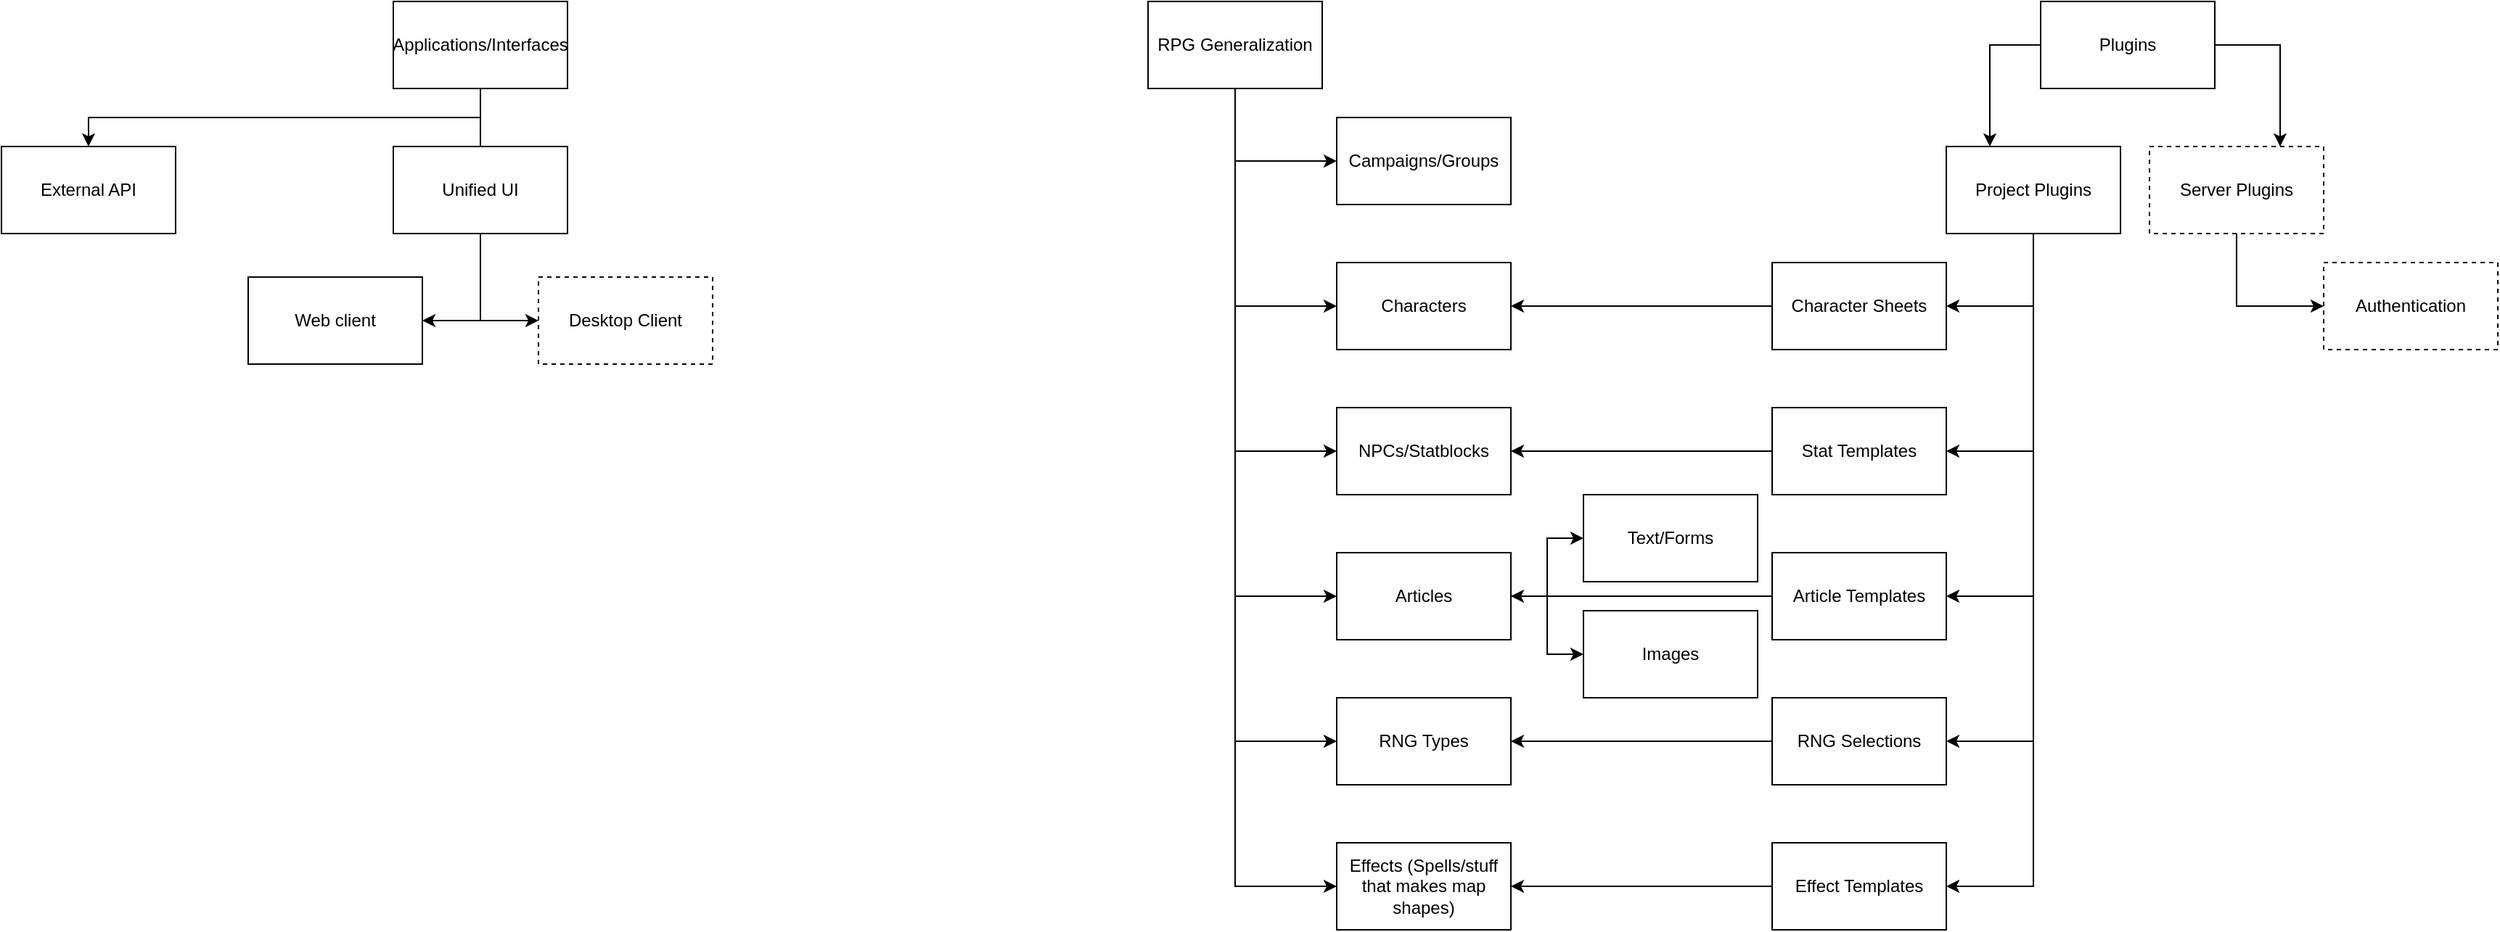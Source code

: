 <mxfile version="21.6.6" type="device">
  <diagram name="Page-1" id="uaizHGq0VrqENfQuEcXQ">
    <mxGraphModel dx="2912" dy="1117" grid="1" gridSize="10" guides="1" tooltips="1" connect="1" arrows="1" fold="1" page="1" pageScale="1" pageWidth="850" pageHeight="1100" math="0" shadow="0">
      <root>
        <mxCell id="0" />
        <mxCell id="1" parent="0" />
        <mxCell id="d8GLqu3ckTgXkkGwZRYU-6" style="edgeStyle=orthogonalEdgeStyle;rounded=0;orthogonalLoop=1;jettySize=auto;html=1;exitX=0.5;exitY=1;exitDx=0;exitDy=0;entryX=1;entryY=0.5;entryDx=0;entryDy=0;" edge="1" parent="1" source="d8GLqu3ckTgXkkGwZRYU-2" target="d8GLqu3ckTgXkkGwZRYU-3">
          <mxGeometry relative="1" as="geometry" />
        </mxCell>
        <mxCell id="d8GLqu3ckTgXkkGwZRYU-7" style="edgeStyle=orthogonalEdgeStyle;rounded=0;orthogonalLoop=1;jettySize=auto;html=1;exitX=0.5;exitY=1;exitDx=0;exitDy=0;entryX=0;entryY=0.5;entryDx=0;entryDy=0;" edge="1" parent="1" source="d8GLqu3ckTgXkkGwZRYU-2" target="d8GLqu3ckTgXkkGwZRYU-4">
          <mxGeometry relative="1" as="geometry" />
        </mxCell>
        <mxCell id="d8GLqu3ckTgXkkGwZRYU-9" style="edgeStyle=orthogonalEdgeStyle;rounded=0;orthogonalLoop=1;jettySize=auto;html=1;exitX=0.5;exitY=1;exitDx=0;exitDy=0;entryX=0.5;entryY=0;entryDx=0;entryDy=0;" edge="1" parent="1" source="d8GLqu3ckTgXkkGwZRYU-2" target="d8GLqu3ckTgXkkGwZRYU-5">
          <mxGeometry relative="1" as="geometry" />
        </mxCell>
        <mxCell id="d8GLqu3ckTgXkkGwZRYU-2" value="Applications/Interfaces" style="rounded=0;whiteSpace=wrap;html=1;" vertex="1" parent="1">
          <mxGeometry x="20" y="10" width="120" height="60" as="geometry" />
        </mxCell>
        <mxCell id="d8GLqu3ckTgXkkGwZRYU-3" value="Web client" style="rounded=0;whiteSpace=wrap;html=1;" vertex="1" parent="1">
          <mxGeometry x="-80" y="200" width="120" height="60" as="geometry" />
        </mxCell>
        <mxCell id="d8GLqu3ckTgXkkGwZRYU-4" value="Desktop Client" style="rounded=0;whiteSpace=wrap;html=1;dashed=1;" vertex="1" parent="1">
          <mxGeometry x="120" y="200" width="120" height="60" as="geometry" />
        </mxCell>
        <mxCell id="d8GLqu3ckTgXkkGwZRYU-5" value="External API" style="rounded=0;whiteSpace=wrap;html=1;" vertex="1" parent="1">
          <mxGeometry x="-250" y="110" width="120" height="60" as="geometry" />
        </mxCell>
        <mxCell id="d8GLqu3ckTgXkkGwZRYU-10" value="Unified UI" style="rounded=0;whiteSpace=wrap;html=1;" vertex="1" parent="1">
          <mxGeometry x="20" y="110" width="120" height="60" as="geometry" />
        </mxCell>
        <mxCell id="d8GLqu3ckTgXkkGwZRYU-22" style="edgeStyle=orthogonalEdgeStyle;rounded=0;orthogonalLoop=1;jettySize=auto;html=1;exitX=0.5;exitY=1;exitDx=0;exitDy=0;entryX=0;entryY=0.5;entryDx=0;entryDy=0;" edge="1" parent="1" source="d8GLqu3ckTgXkkGwZRYU-11" target="d8GLqu3ckTgXkkGwZRYU-12">
          <mxGeometry relative="1" as="geometry" />
        </mxCell>
        <mxCell id="d8GLqu3ckTgXkkGwZRYU-23" style="edgeStyle=orthogonalEdgeStyle;rounded=0;orthogonalLoop=1;jettySize=auto;html=1;exitX=0.5;exitY=1;exitDx=0;exitDy=0;entryX=0;entryY=0.5;entryDx=0;entryDy=0;" edge="1" parent="1" source="d8GLqu3ckTgXkkGwZRYU-11" target="d8GLqu3ckTgXkkGwZRYU-13">
          <mxGeometry relative="1" as="geometry" />
        </mxCell>
        <mxCell id="d8GLqu3ckTgXkkGwZRYU-24" style="edgeStyle=orthogonalEdgeStyle;rounded=0;orthogonalLoop=1;jettySize=auto;html=1;exitX=0.5;exitY=1;exitDx=0;exitDy=0;entryX=0;entryY=0.5;entryDx=0;entryDy=0;" edge="1" parent="1" source="d8GLqu3ckTgXkkGwZRYU-11" target="d8GLqu3ckTgXkkGwZRYU-14">
          <mxGeometry relative="1" as="geometry" />
        </mxCell>
        <mxCell id="d8GLqu3ckTgXkkGwZRYU-25" style="edgeStyle=orthogonalEdgeStyle;rounded=0;orthogonalLoop=1;jettySize=auto;html=1;exitX=0.5;exitY=1;exitDx=0;exitDy=0;entryX=0;entryY=0.5;entryDx=0;entryDy=0;" edge="1" parent="1" source="d8GLqu3ckTgXkkGwZRYU-11" target="d8GLqu3ckTgXkkGwZRYU-15">
          <mxGeometry relative="1" as="geometry" />
        </mxCell>
        <mxCell id="d8GLqu3ckTgXkkGwZRYU-26" style="edgeStyle=orthogonalEdgeStyle;rounded=0;orthogonalLoop=1;jettySize=auto;html=1;exitX=0.5;exitY=1;exitDx=0;exitDy=0;entryX=0;entryY=0.5;entryDx=0;entryDy=0;" edge="1" parent="1" source="d8GLqu3ckTgXkkGwZRYU-11" target="d8GLqu3ckTgXkkGwZRYU-16">
          <mxGeometry relative="1" as="geometry" />
        </mxCell>
        <mxCell id="d8GLqu3ckTgXkkGwZRYU-27" style="edgeStyle=orthogonalEdgeStyle;rounded=0;orthogonalLoop=1;jettySize=auto;html=1;exitX=0.5;exitY=1;exitDx=0;exitDy=0;entryX=0;entryY=0.5;entryDx=0;entryDy=0;" edge="1" parent="1" source="d8GLqu3ckTgXkkGwZRYU-11" target="d8GLqu3ckTgXkkGwZRYU-21">
          <mxGeometry relative="1" as="geometry" />
        </mxCell>
        <mxCell id="d8GLqu3ckTgXkkGwZRYU-11" value="RPG Generalization" style="rounded=0;whiteSpace=wrap;html=1;" vertex="1" parent="1">
          <mxGeometry x="540" y="10" width="120" height="60" as="geometry" />
        </mxCell>
        <mxCell id="d8GLqu3ckTgXkkGwZRYU-12" value="Campaigns/Groups" style="rounded=0;whiteSpace=wrap;html=1;" vertex="1" parent="1">
          <mxGeometry x="670" y="90" width="120" height="60" as="geometry" />
        </mxCell>
        <mxCell id="d8GLqu3ckTgXkkGwZRYU-13" value="Characters" style="rounded=0;whiteSpace=wrap;html=1;" vertex="1" parent="1">
          <mxGeometry x="670" y="190" width="120" height="60" as="geometry" />
        </mxCell>
        <mxCell id="d8GLqu3ckTgXkkGwZRYU-14" value="NPCs/Statblocks" style="rounded=0;whiteSpace=wrap;html=1;" vertex="1" parent="1">
          <mxGeometry x="670" y="290" width="120" height="60" as="geometry" />
        </mxCell>
        <mxCell id="d8GLqu3ckTgXkkGwZRYU-19" style="edgeStyle=orthogonalEdgeStyle;rounded=0;orthogonalLoop=1;jettySize=auto;html=1;exitX=1;exitY=0.5;exitDx=0;exitDy=0;entryX=0;entryY=0.5;entryDx=0;entryDy=0;" edge="1" parent="1" source="d8GLqu3ckTgXkkGwZRYU-15" target="d8GLqu3ckTgXkkGwZRYU-17">
          <mxGeometry relative="1" as="geometry" />
        </mxCell>
        <mxCell id="d8GLqu3ckTgXkkGwZRYU-20" style="edgeStyle=orthogonalEdgeStyle;rounded=0;orthogonalLoop=1;jettySize=auto;html=1;exitX=1;exitY=0.5;exitDx=0;exitDy=0;entryX=0;entryY=0.5;entryDx=0;entryDy=0;" edge="1" parent="1" source="d8GLqu3ckTgXkkGwZRYU-15" target="d8GLqu3ckTgXkkGwZRYU-18">
          <mxGeometry relative="1" as="geometry" />
        </mxCell>
        <mxCell id="d8GLqu3ckTgXkkGwZRYU-15" value="Articles" style="rounded=0;whiteSpace=wrap;html=1;" vertex="1" parent="1">
          <mxGeometry x="670" y="390" width="120" height="60" as="geometry" />
        </mxCell>
        <mxCell id="d8GLqu3ckTgXkkGwZRYU-16" value="RNG Types" style="rounded=0;whiteSpace=wrap;html=1;" vertex="1" parent="1">
          <mxGeometry x="670" y="490" width="120" height="60" as="geometry" />
        </mxCell>
        <mxCell id="d8GLqu3ckTgXkkGwZRYU-17" value="Text/Forms" style="rounded=0;whiteSpace=wrap;html=1;" vertex="1" parent="1">
          <mxGeometry x="840" y="350" width="120" height="60" as="geometry" />
        </mxCell>
        <mxCell id="d8GLqu3ckTgXkkGwZRYU-18" value="Images" style="rounded=0;whiteSpace=wrap;html=1;" vertex="1" parent="1">
          <mxGeometry x="840" y="430" width="120" height="60" as="geometry" />
        </mxCell>
        <mxCell id="d8GLqu3ckTgXkkGwZRYU-21" value="Effects (Spells/stuff that makes map shapes)" style="rounded=0;whiteSpace=wrap;html=1;" vertex="1" parent="1">
          <mxGeometry x="670" y="590" width="120" height="60" as="geometry" />
        </mxCell>
        <mxCell id="d8GLqu3ckTgXkkGwZRYU-53" style="edgeStyle=orthogonalEdgeStyle;rounded=0;orthogonalLoop=1;jettySize=auto;html=1;exitX=0;exitY=0.5;exitDx=0;exitDy=0;entryX=0.25;entryY=0;entryDx=0;entryDy=0;" edge="1" parent="1" source="d8GLqu3ckTgXkkGwZRYU-28" target="d8GLqu3ckTgXkkGwZRYU-44">
          <mxGeometry relative="1" as="geometry" />
        </mxCell>
        <mxCell id="d8GLqu3ckTgXkkGwZRYU-54" style="edgeStyle=orthogonalEdgeStyle;rounded=0;orthogonalLoop=1;jettySize=auto;html=1;exitX=1;exitY=0.5;exitDx=0;exitDy=0;entryX=0.75;entryY=0;entryDx=0;entryDy=0;" edge="1" parent="1" source="d8GLqu3ckTgXkkGwZRYU-28" target="d8GLqu3ckTgXkkGwZRYU-50">
          <mxGeometry relative="1" as="geometry" />
        </mxCell>
        <mxCell id="d8GLqu3ckTgXkkGwZRYU-28" value="Plugins" style="rounded=0;whiteSpace=wrap;html=1;" vertex="1" parent="1">
          <mxGeometry x="1155" y="10" width="120" height="60" as="geometry" />
        </mxCell>
        <mxCell id="d8GLqu3ckTgXkkGwZRYU-31" style="edgeStyle=orthogonalEdgeStyle;rounded=0;orthogonalLoop=1;jettySize=auto;html=1;exitX=0;exitY=0.5;exitDx=0;exitDy=0;entryX=1;entryY=0.5;entryDx=0;entryDy=0;" edge="1" parent="1" source="d8GLqu3ckTgXkkGwZRYU-29" target="d8GLqu3ckTgXkkGwZRYU-13">
          <mxGeometry relative="1" as="geometry" />
        </mxCell>
        <mxCell id="d8GLqu3ckTgXkkGwZRYU-29" value="Character Sheets" style="rounded=0;whiteSpace=wrap;html=1;" vertex="1" parent="1">
          <mxGeometry x="970" y="190" width="120" height="60" as="geometry" />
        </mxCell>
        <mxCell id="d8GLqu3ckTgXkkGwZRYU-39" style="edgeStyle=orthogonalEdgeStyle;rounded=0;orthogonalLoop=1;jettySize=auto;html=1;exitX=0;exitY=0.5;exitDx=0;exitDy=0;entryX=1;entryY=0.5;entryDx=0;entryDy=0;" edge="1" parent="1" source="d8GLqu3ckTgXkkGwZRYU-32" target="d8GLqu3ckTgXkkGwZRYU-14">
          <mxGeometry relative="1" as="geometry" />
        </mxCell>
        <mxCell id="d8GLqu3ckTgXkkGwZRYU-32" value="Stat Templates" style="rounded=0;whiteSpace=wrap;html=1;" vertex="1" parent="1">
          <mxGeometry x="970" y="290" width="120" height="60" as="geometry" />
        </mxCell>
        <mxCell id="d8GLqu3ckTgXkkGwZRYU-38" style="edgeStyle=orthogonalEdgeStyle;rounded=0;orthogonalLoop=1;jettySize=auto;html=1;exitX=0;exitY=0.5;exitDx=0;exitDy=0;entryX=1;entryY=0.5;entryDx=0;entryDy=0;" edge="1" parent="1" source="d8GLqu3ckTgXkkGwZRYU-33" target="d8GLqu3ckTgXkkGwZRYU-15">
          <mxGeometry relative="1" as="geometry" />
        </mxCell>
        <mxCell id="d8GLqu3ckTgXkkGwZRYU-33" value="Article Templates" style="rounded=0;whiteSpace=wrap;html=1;" vertex="1" parent="1">
          <mxGeometry x="970" y="390" width="120" height="60" as="geometry" />
        </mxCell>
        <mxCell id="d8GLqu3ckTgXkkGwZRYU-36" style="edgeStyle=orthogonalEdgeStyle;rounded=0;orthogonalLoop=1;jettySize=auto;html=1;exitX=0;exitY=0.5;exitDx=0;exitDy=0;entryX=1;entryY=0.5;entryDx=0;entryDy=0;" edge="1" parent="1" source="d8GLqu3ckTgXkkGwZRYU-34" target="d8GLqu3ckTgXkkGwZRYU-16">
          <mxGeometry relative="1" as="geometry" />
        </mxCell>
        <mxCell id="d8GLqu3ckTgXkkGwZRYU-34" value="RNG Selections" style="rounded=0;whiteSpace=wrap;html=1;" vertex="1" parent="1">
          <mxGeometry x="970" y="490" width="120" height="60" as="geometry" />
        </mxCell>
        <mxCell id="d8GLqu3ckTgXkkGwZRYU-37" style="edgeStyle=orthogonalEdgeStyle;rounded=0;orthogonalLoop=1;jettySize=auto;html=1;exitX=0;exitY=0.5;exitDx=0;exitDy=0;entryX=1;entryY=0.5;entryDx=0;entryDy=0;" edge="1" parent="1" source="d8GLqu3ckTgXkkGwZRYU-35" target="d8GLqu3ckTgXkkGwZRYU-21">
          <mxGeometry relative="1" as="geometry" />
        </mxCell>
        <mxCell id="d8GLqu3ckTgXkkGwZRYU-35" value="Effect Templates" style="rounded=0;whiteSpace=wrap;html=1;" vertex="1" parent="1">
          <mxGeometry x="970" y="590" width="120" height="60" as="geometry" />
        </mxCell>
        <mxCell id="d8GLqu3ckTgXkkGwZRYU-45" style="edgeStyle=orthogonalEdgeStyle;rounded=0;orthogonalLoop=1;jettySize=auto;html=1;exitX=0.5;exitY=1;exitDx=0;exitDy=0;entryX=1;entryY=0.5;entryDx=0;entryDy=0;" edge="1" parent="1" source="d8GLqu3ckTgXkkGwZRYU-44" target="d8GLqu3ckTgXkkGwZRYU-29">
          <mxGeometry relative="1" as="geometry" />
        </mxCell>
        <mxCell id="d8GLqu3ckTgXkkGwZRYU-46" style="edgeStyle=orthogonalEdgeStyle;rounded=0;orthogonalLoop=1;jettySize=auto;html=1;exitX=0.5;exitY=1;exitDx=0;exitDy=0;entryX=1;entryY=0.5;entryDx=0;entryDy=0;" edge="1" parent="1" source="d8GLqu3ckTgXkkGwZRYU-44" target="d8GLqu3ckTgXkkGwZRYU-32">
          <mxGeometry relative="1" as="geometry" />
        </mxCell>
        <mxCell id="d8GLqu3ckTgXkkGwZRYU-47" style="edgeStyle=orthogonalEdgeStyle;rounded=0;orthogonalLoop=1;jettySize=auto;html=1;exitX=0.5;exitY=1;exitDx=0;exitDy=0;entryX=1;entryY=0.5;entryDx=0;entryDy=0;" edge="1" parent="1" source="d8GLqu3ckTgXkkGwZRYU-44" target="d8GLqu3ckTgXkkGwZRYU-33">
          <mxGeometry relative="1" as="geometry" />
        </mxCell>
        <mxCell id="d8GLqu3ckTgXkkGwZRYU-48" style="edgeStyle=orthogonalEdgeStyle;rounded=0;orthogonalLoop=1;jettySize=auto;html=1;exitX=0.5;exitY=1;exitDx=0;exitDy=0;entryX=1;entryY=0.5;entryDx=0;entryDy=0;" edge="1" parent="1" source="d8GLqu3ckTgXkkGwZRYU-44" target="d8GLqu3ckTgXkkGwZRYU-34">
          <mxGeometry relative="1" as="geometry" />
        </mxCell>
        <mxCell id="d8GLqu3ckTgXkkGwZRYU-49" style="edgeStyle=orthogonalEdgeStyle;rounded=0;orthogonalLoop=1;jettySize=auto;html=1;exitX=0.5;exitY=1;exitDx=0;exitDy=0;entryX=1;entryY=0.5;entryDx=0;entryDy=0;" edge="1" parent="1" source="d8GLqu3ckTgXkkGwZRYU-44" target="d8GLqu3ckTgXkkGwZRYU-35">
          <mxGeometry relative="1" as="geometry" />
        </mxCell>
        <mxCell id="d8GLqu3ckTgXkkGwZRYU-44" value="Project Plugins" style="rounded=0;whiteSpace=wrap;html=1;" vertex="1" parent="1">
          <mxGeometry x="1090" y="110" width="120" height="60" as="geometry" />
        </mxCell>
        <mxCell id="d8GLqu3ckTgXkkGwZRYU-52" style="edgeStyle=orthogonalEdgeStyle;rounded=0;orthogonalLoop=1;jettySize=auto;html=1;exitX=0.5;exitY=1;exitDx=0;exitDy=0;entryX=0;entryY=0.5;entryDx=0;entryDy=0;" edge="1" parent="1" source="d8GLqu3ckTgXkkGwZRYU-50" target="d8GLqu3ckTgXkkGwZRYU-51">
          <mxGeometry relative="1" as="geometry" />
        </mxCell>
        <mxCell id="d8GLqu3ckTgXkkGwZRYU-50" value="Server Plugins" style="rounded=0;whiteSpace=wrap;html=1;dashed=1;" vertex="1" parent="1">
          <mxGeometry x="1230" y="110" width="120" height="60" as="geometry" />
        </mxCell>
        <mxCell id="d8GLqu3ckTgXkkGwZRYU-51" value="Authentication" style="rounded=0;whiteSpace=wrap;html=1;dashed=1;" vertex="1" parent="1">
          <mxGeometry x="1350" y="190" width="120" height="60" as="geometry" />
        </mxCell>
      </root>
    </mxGraphModel>
  </diagram>
</mxfile>

